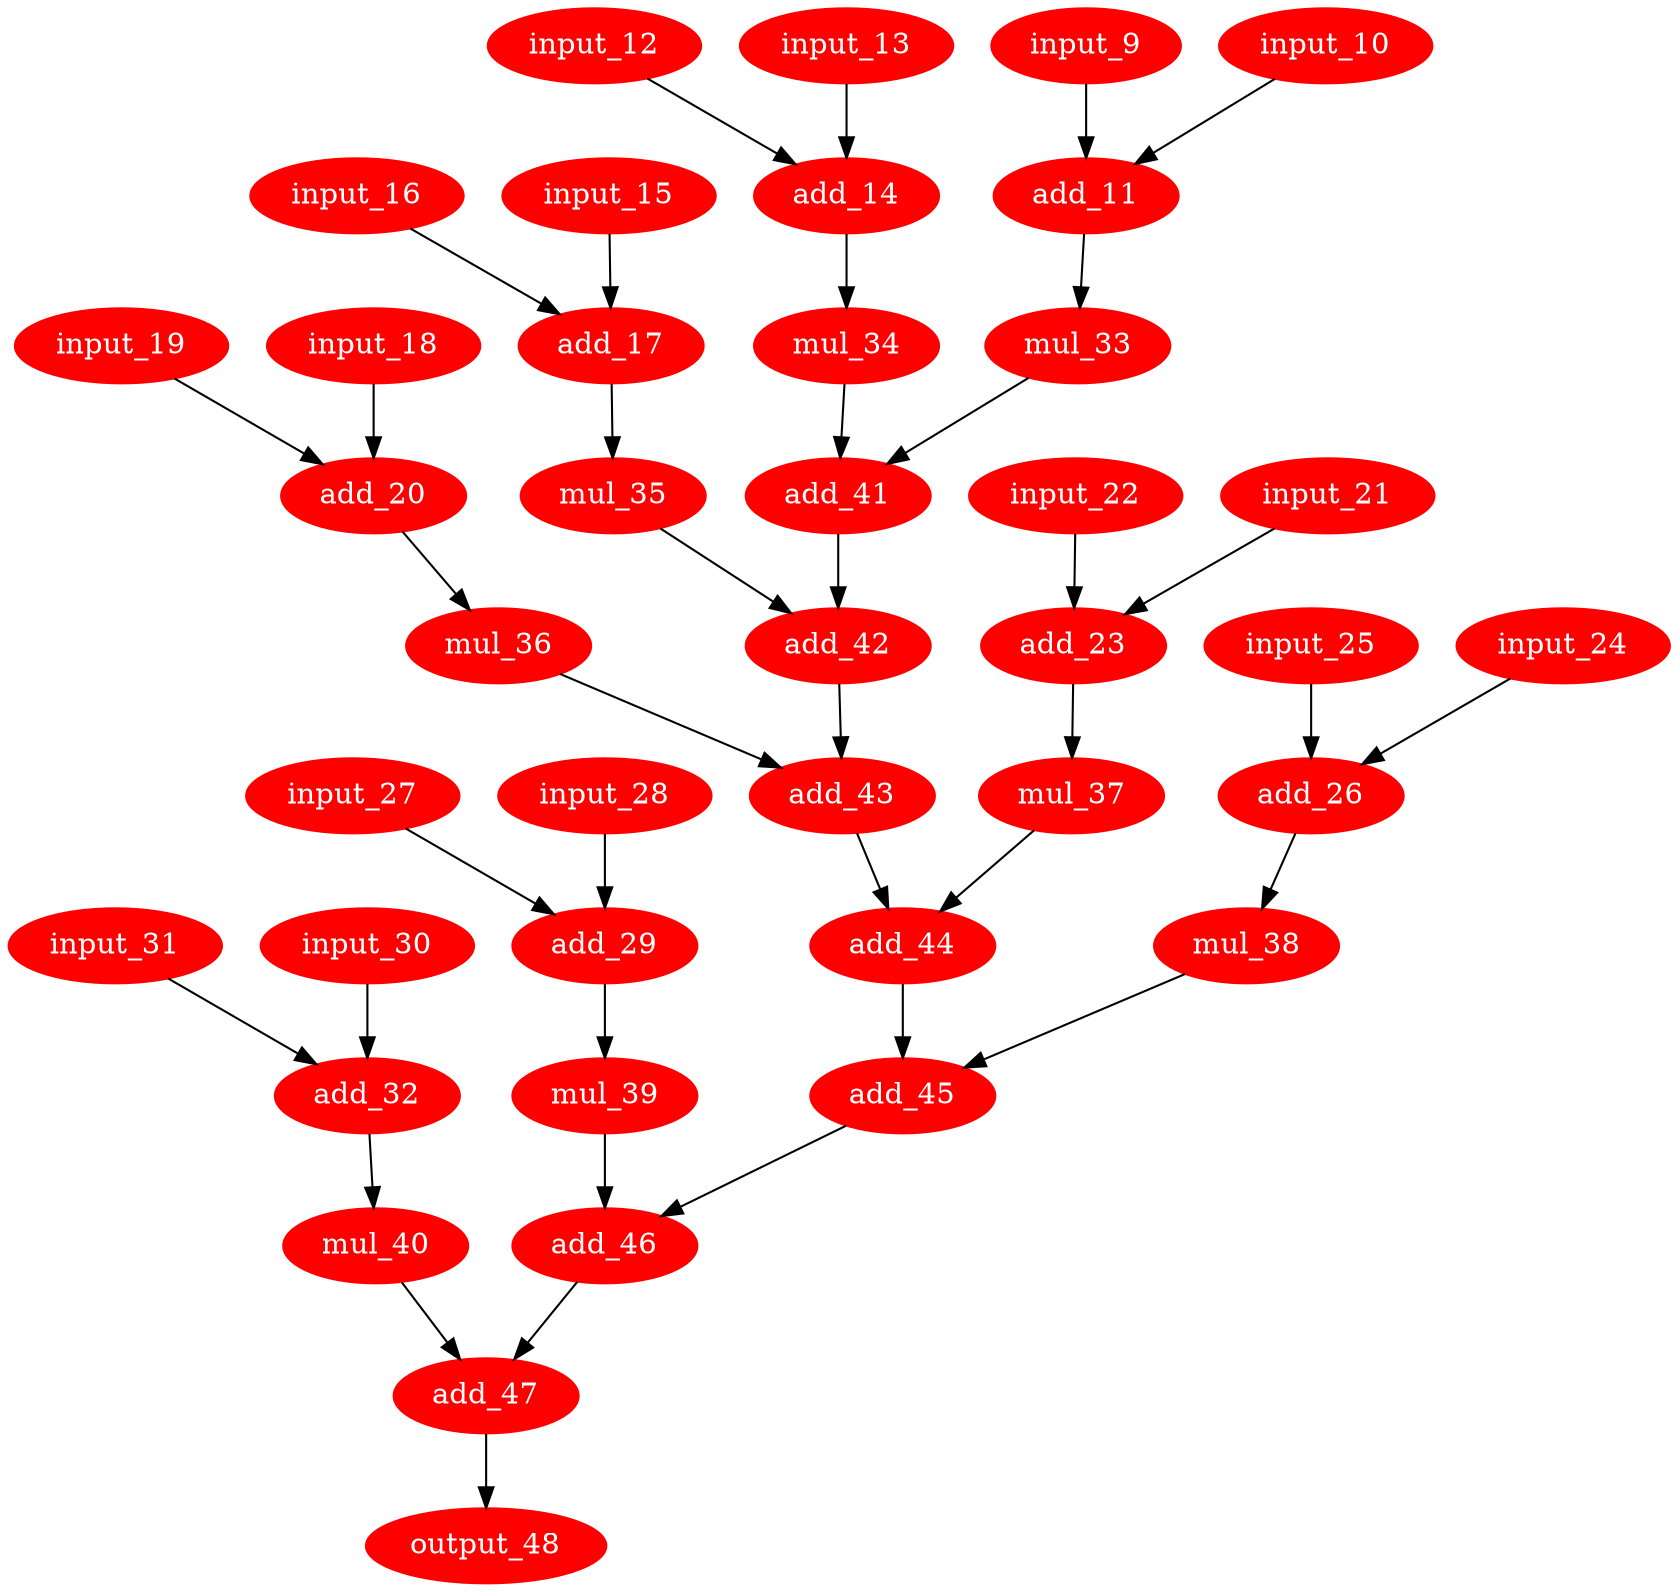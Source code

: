 digraph fir1 {
    node [fontcolor=white,style=filled,color="160,60,176"];
    input_9 [opcode = input];
    input_10 [opcode = input];
    add_11 [opcode = add];
    input_12 [opcode = input];
    input_13 [opcode = input];
    add_14 [opcode = add];
    input_15 [opcode = input];
    input_16 [opcode = input];
    add_17 [opcode = add];
    input_18 [opcode = input];
    input_19 [opcode = input];
    add_20 [opcode = add];
    input_21 [opcode = input];
    input_22 [opcode = input];
    add_23 [opcode = add];
    input_24 [opcode = input];
    input_25 [opcode = input];
    add_26 [opcode = add];
    input_27 [opcode = input];
    input_28 [opcode = input];
    add_29 [opcode = add];
    input_30 [opcode = input];
    input_31 [opcode = input];
    add_32 [opcode = add];
    mul_33 [opcode = mul];
    mul_34 [opcode = mul];
    mul_35 [opcode = mul];
    mul_36 [opcode = mul];
    mul_37 [opcode = mul];
    mul_38 [opcode = mul];
    mul_39 [opcode = mul];
    mul_40 [opcode = mul];
    add_41 [opcode = add];
    add_42 [opcode = add];
    add_43 [opcode = add];
    add_44 [opcode = add];
    add_45 [opcode = add];
    add_46 [opcode = add];
    add_47 [opcode = add];
    output_48 [opcode = output];
    input_9 -> add_11 [name=1];
    input_10 -> add_11 [name=2];
    add_11 -> mul_33 [name=3];
    input_12 -> add_14 [name=4];
    input_13 -> add_14 [name=5];
    add_14 -> mul_34 [name=6];
    input_15 -> add_17 [name=7];
    input_16 -> add_17 [name=8];
    add_17 -> mul_35 [name=9];
    input_18 -> add_20 [name=10];
    input_19 -> add_20 [name=11];
    add_20 -> mul_36 [name=12];
    input_21 -> add_23 [name=13];
    input_22 -> add_23 [name=14];
    add_23 -> mul_37 [name=15];
    input_24 -> add_26 [name=16];
    input_25 -> add_26 [name=17];
    add_26 -> mul_38 [name=18];
    input_27 -> add_29 [name=19];
    input_28 -> add_29 [name=20];
    add_29 -> mul_39 [name=21];
    input_30 -> add_32 [name=22];
    input_31 -> add_32 [name=23];
    add_32 -> mul_40 [name=24];
    mul_33 -> add_41 [name=25];
    mul_34 -> add_41 [name=26];
    mul_35 -> add_42 [name=27];
    mul_36 -> add_43 [name=28];
    mul_37 -> add_44 [name=29];
    mul_38 -> add_45 [name=30];
    mul_39 -> add_46 [name=31];
    mul_40 -> add_47 [name=32];
    add_41 -> add_42 [name=33];
    add_42 -> add_43 [name=34];
    add_43 -> add_44 [name=35];
    add_44 -> add_45 [name=36];
    add_45 -> add_46 [name=37];
    add_46 -> add_47 [name=38];
    add_47 -> output_48 [name=39];
}
